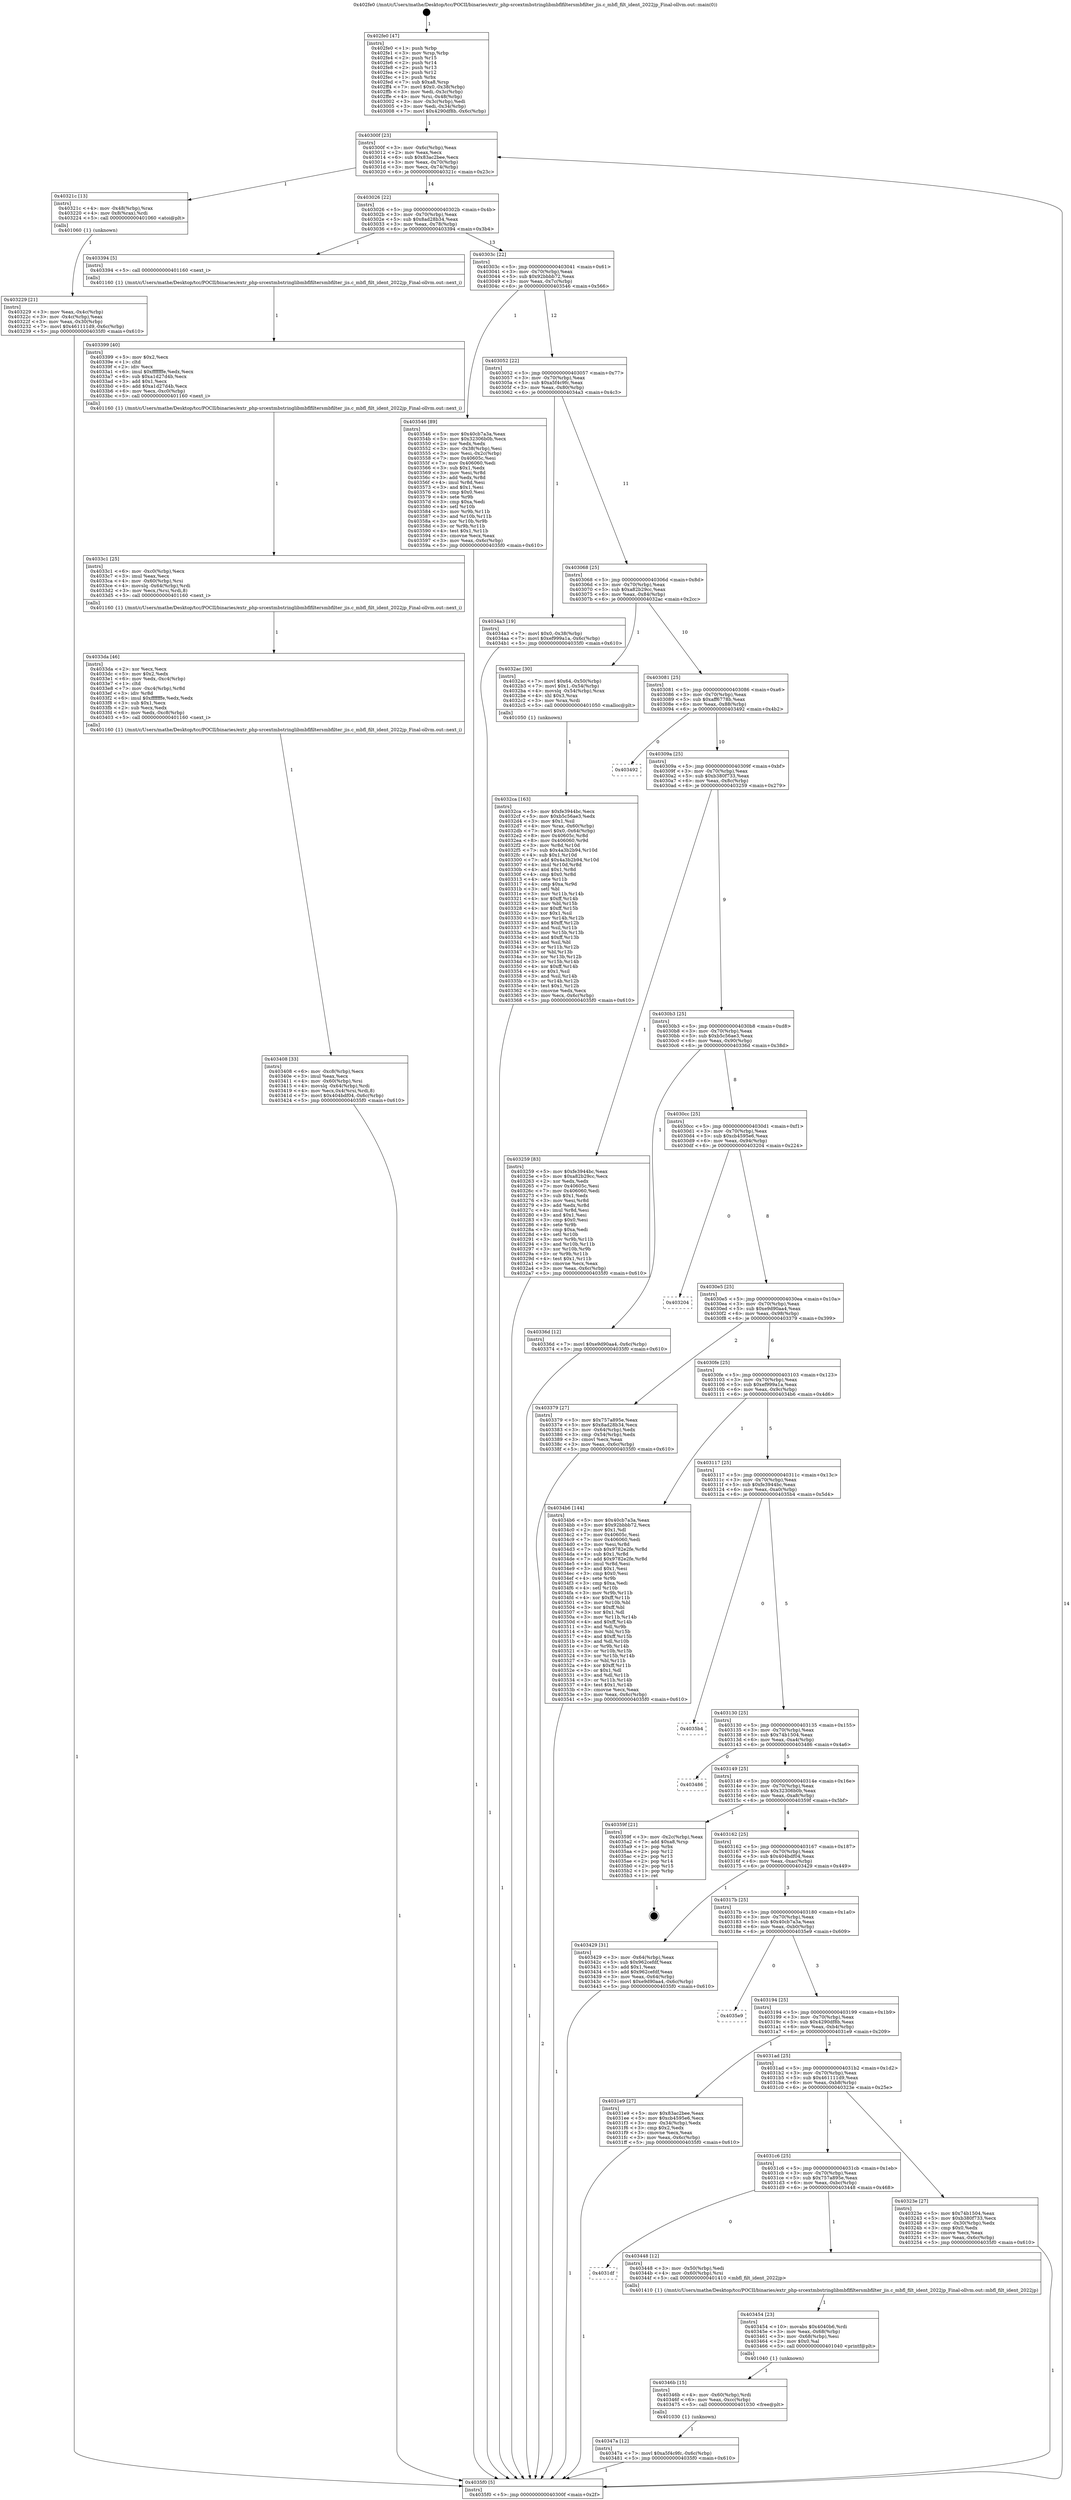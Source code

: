 digraph "0x402fe0" {
  label = "0x402fe0 (/mnt/c/Users/mathe/Desktop/tcc/POCII/binaries/extr_php-srcextmbstringlibmbflfiltersmbfilter_jis.c_mbfl_filt_ident_2022jp_Final-ollvm.out::main(0))"
  labelloc = "t"
  node[shape=record]

  Entry [label="",width=0.3,height=0.3,shape=circle,fillcolor=black,style=filled]
  "0x40300f" [label="{
     0x40300f [23]\l
     | [instrs]\l
     &nbsp;&nbsp;0x40300f \<+3\>: mov -0x6c(%rbp),%eax\l
     &nbsp;&nbsp;0x403012 \<+2\>: mov %eax,%ecx\l
     &nbsp;&nbsp;0x403014 \<+6\>: sub $0x83ac2bee,%ecx\l
     &nbsp;&nbsp;0x40301a \<+3\>: mov %eax,-0x70(%rbp)\l
     &nbsp;&nbsp;0x40301d \<+3\>: mov %ecx,-0x74(%rbp)\l
     &nbsp;&nbsp;0x403020 \<+6\>: je 000000000040321c \<main+0x23c\>\l
  }"]
  "0x40321c" [label="{
     0x40321c [13]\l
     | [instrs]\l
     &nbsp;&nbsp;0x40321c \<+4\>: mov -0x48(%rbp),%rax\l
     &nbsp;&nbsp;0x403220 \<+4\>: mov 0x8(%rax),%rdi\l
     &nbsp;&nbsp;0x403224 \<+5\>: call 0000000000401060 \<atoi@plt\>\l
     | [calls]\l
     &nbsp;&nbsp;0x401060 \{1\} (unknown)\l
  }"]
  "0x403026" [label="{
     0x403026 [22]\l
     | [instrs]\l
     &nbsp;&nbsp;0x403026 \<+5\>: jmp 000000000040302b \<main+0x4b\>\l
     &nbsp;&nbsp;0x40302b \<+3\>: mov -0x70(%rbp),%eax\l
     &nbsp;&nbsp;0x40302e \<+5\>: sub $0x8ad28b34,%eax\l
     &nbsp;&nbsp;0x403033 \<+3\>: mov %eax,-0x78(%rbp)\l
     &nbsp;&nbsp;0x403036 \<+6\>: je 0000000000403394 \<main+0x3b4\>\l
  }"]
  Exit [label="",width=0.3,height=0.3,shape=circle,fillcolor=black,style=filled,peripheries=2]
  "0x403394" [label="{
     0x403394 [5]\l
     | [instrs]\l
     &nbsp;&nbsp;0x403394 \<+5\>: call 0000000000401160 \<next_i\>\l
     | [calls]\l
     &nbsp;&nbsp;0x401160 \{1\} (/mnt/c/Users/mathe/Desktop/tcc/POCII/binaries/extr_php-srcextmbstringlibmbflfiltersmbfilter_jis.c_mbfl_filt_ident_2022jp_Final-ollvm.out::next_i)\l
  }"]
  "0x40303c" [label="{
     0x40303c [22]\l
     | [instrs]\l
     &nbsp;&nbsp;0x40303c \<+5\>: jmp 0000000000403041 \<main+0x61\>\l
     &nbsp;&nbsp;0x403041 \<+3\>: mov -0x70(%rbp),%eax\l
     &nbsp;&nbsp;0x403044 \<+5\>: sub $0x92bbbb72,%eax\l
     &nbsp;&nbsp;0x403049 \<+3\>: mov %eax,-0x7c(%rbp)\l
     &nbsp;&nbsp;0x40304c \<+6\>: je 0000000000403546 \<main+0x566\>\l
  }"]
  "0x40347a" [label="{
     0x40347a [12]\l
     | [instrs]\l
     &nbsp;&nbsp;0x40347a \<+7\>: movl $0xa5f4c9fc,-0x6c(%rbp)\l
     &nbsp;&nbsp;0x403481 \<+5\>: jmp 00000000004035f0 \<main+0x610\>\l
  }"]
  "0x403546" [label="{
     0x403546 [89]\l
     | [instrs]\l
     &nbsp;&nbsp;0x403546 \<+5\>: mov $0x40cb7a3a,%eax\l
     &nbsp;&nbsp;0x40354b \<+5\>: mov $0x32306b0b,%ecx\l
     &nbsp;&nbsp;0x403550 \<+2\>: xor %edx,%edx\l
     &nbsp;&nbsp;0x403552 \<+3\>: mov -0x38(%rbp),%esi\l
     &nbsp;&nbsp;0x403555 \<+3\>: mov %esi,-0x2c(%rbp)\l
     &nbsp;&nbsp;0x403558 \<+7\>: mov 0x40605c,%esi\l
     &nbsp;&nbsp;0x40355f \<+7\>: mov 0x406060,%edi\l
     &nbsp;&nbsp;0x403566 \<+3\>: sub $0x1,%edx\l
     &nbsp;&nbsp;0x403569 \<+3\>: mov %esi,%r8d\l
     &nbsp;&nbsp;0x40356c \<+3\>: add %edx,%r8d\l
     &nbsp;&nbsp;0x40356f \<+4\>: imul %r8d,%esi\l
     &nbsp;&nbsp;0x403573 \<+3\>: and $0x1,%esi\l
     &nbsp;&nbsp;0x403576 \<+3\>: cmp $0x0,%esi\l
     &nbsp;&nbsp;0x403579 \<+4\>: sete %r9b\l
     &nbsp;&nbsp;0x40357d \<+3\>: cmp $0xa,%edi\l
     &nbsp;&nbsp;0x403580 \<+4\>: setl %r10b\l
     &nbsp;&nbsp;0x403584 \<+3\>: mov %r9b,%r11b\l
     &nbsp;&nbsp;0x403587 \<+3\>: and %r10b,%r11b\l
     &nbsp;&nbsp;0x40358a \<+3\>: xor %r10b,%r9b\l
     &nbsp;&nbsp;0x40358d \<+3\>: or %r9b,%r11b\l
     &nbsp;&nbsp;0x403590 \<+4\>: test $0x1,%r11b\l
     &nbsp;&nbsp;0x403594 \<+3\>: cmovne %ecx,%eax\l
     &nbsp;&nbsp;0x403597 \<+3\>: mov %eax,-0x6c(%rbp)\l
     &nbsp;&nbsp;0x40359a \<+5\>: jmp 00000000004035f0 \<main+0x610\>\l
  }"]
  "0x403052" [label="{
     0x403052 [22]\l
     | [instrs]\l
     &nbsp;&nbsp;0x403052 \<+5\>: jmp 0000000000403057 \<main+0x77\>\l
     &nbsp;&nbsp;0x403057 \<+3\>: mov -0x70(%rbp),%eax\l
     &nbsp;&nbsp;0x40305a \<+5\>: sub $0xa5f4c9fc,%eax\l
     &nbsp;&nbsp;0x40305f \<+3\>: mov %eax,-0x80(%rbp)\l
     &nbsp;&nbsp;0x403062 \<+6\>: je 00000000004034a3 \<main+0x4c3\>\l
  }"]
  "0x40346b" [label="{
     0x40346b [15]\l
     | [instrs]\l
     &nbsp;&nbsp;0x40346b \<+4\>: mov -0x60(%rbp),%rdi\l
     &nbsp;&nbsp;0x40346f \<+6\>: mov %eax,-0xcc(%rbp)\l
     &nbsp;&nbsp;0x403475 \<+5\>: call 0000000000401030 \<free@plt\>\l
     | [calls]\l
     &nbsp;&nbsp;0x401030 \{1\} (unknown)\l
  }"]
  "0x4034a3" [label="{
     0x4034a3 [19]\l
     | [instrs]\l
     &nbsp;&nbsp;0x4034a3 \<+7\>: movl $0x0,-0x38(%rbp)\l
     &nbsp;&nbsp;0x4034aa \<+7\>: movl $0xef999a1a,-0x6c(%rbp)\l
     &nbsp;&nbsp;0x4034b1 \<+5\>: jmp 00000000004035f0 \<main+0x610\>\l
  }"]
  "0x403068" [label="{
     0x403068 [25]\l
     | [instrs]\l
     &nbsp;&nbsp;0x403068 \<+5\>: jmp 000000000040306d \<main+0x8d\>\l
     &nbsp;&nbsp;0x40306d \<+3\>: mov -0x70(%rbp),%eax\l
     &nbsp;&nbsp;0x403070 \<+5\>: sub $0xa82b29cc,%eax\l
     &nbsp;&nbsp;0x403075 \<+6\>: mov %eax,-0x84(%rbp)\l
     &nbsp;&nbsp;0x40307b \<+6\>: je 00000000004032ac \<main+0x2cc\>\l
  }"]
  "0x403454" [label="{
     0x403454 [23]\l
     | [instrs]\l
     &nbsp;&nbsp;0x403454 \<+10\>: movabs $0x4040b6,%rdi\l
     &nbsp;&nbsp;0x40345e \<+3\>: mov %eax,-0x68(%rbp)\l
     &nbsp;&nbsp;0x403461 \<+3\>: mov -0x68(%rbp),%esi\l
     &nbsp;&nbsp;0x403464 \<+2\>: mov $0x0,%al\l
     &nbsp;&nbsp;0x403466 \<+5\>: call 0000000000401040 \<printf@plt\>\l
     | [calls]\l
     &nbsp;&nbsp;0x401040 \{1\} (unknown)\l
  }"]
  "0x4032ac" [label="{
     0x4032ac [30]\l
     | [instrs]\l
     &nbsp;&nbsp;0x4032ac \<+7\>: movl $0x64,-0x50(%rbp)\l
     &nbsp;&nbsp;0x4032b3 \<+7\>: movl $0x1,-0x54(%rbp)\l
     &nbsp;&nbsp;0x4032ba \<+4\>: movslq -0x54(%rbp),%rax\l
     &nbsp;&nbsp;0x4032be \<+4\>: shl $0x3,%rax\l
     &nbsp;&nbsp;0x4032c2 \<+3\>: mov %rax,%rdi\l
     &nbsp;&nbsp;0x4032c5 \<+5\>: call 0000000000401050 \<malloc@plt\>\l
     | [calls]\l
     &nbsp;&nbsp;0x401050 \{1\} (unknown)\l
  }"]
  "0x403081" [label="{
     0x403081 [25]\l
     | [instrs]\l
     &nbsp;&nbsp;0x403081 \<+5\>: jmp 0000000000403086 \<main+0xa6\>\l
     &nbsp;&nbsp;0x403086 \<+3\>: mov -0x70(%rbp),%eax\l
     &nbsp;&nbsp;0x403089 \<+5\>: sub $0xaff6778b,%eax\l
     &nbsp;&nbsp;0x40308e \<+6\>: mov %eax,-0x88(%rbp)\l
     &nbsp;&nbsp;0x403094 \<+6\>: je 0000000000403492 \<main+0x4b2\>\l
  }"]
  "0x4031df" [label="{
     0x4031df\l
  }", style=dashed]
  "0x403492" [label="{
     0x403492\l
  }", style=dashed]
  "0x40309a" [label="{
     0x40309a [25]\l
     | [instrs]\l
     &nbsp;&nbsp;0x40309a \<+5\>: jmp 000000000040309f \<main+0xbf\>\l
     &nbsp;&nbsp;0x40309f \<+3\>: mov -0x70(%rbp),%eax\l
     &nbsp;&nbsp;0x4030a2 \<+5\>: sub $0xb380f733,%eax\l
     &nbsp;&nbsp;0x4030a7 \<+6\>: mov %eax,-0x8c(%rbp)\l
     &nbsp;&nbsp;0x4030ad \<+6\>: je 0000000000403259 \<main+0x279\>\l
  }"]
  "0x403448" [label="{
     0x403448 [12]\l
     | [instrs]\l
     &nbsp;&nbsp;0x403448 \<+3\>: mov -0x50(%rbp),%edi\l
     &nbsp;&nbsp;0x40344b \<+4\>: mov -0x60(%rbp),%rsi\l
     &nbsp;&nbsp;0x40344f \<+5\>: call 0000000000401410 \<mbfl_filt_ident_2022jp\>\l
     | [calls]\l
     &nbsp;&nbsp;0x401410 \{1\} (/mnt/c/Users/mathe/Desktop/tcc/POCII/binaries/extr_php-srcextmbstringlibmbflfiltersmbfilter_jis.c_mbfl_filt_ident_2022jp_Final-ollvm.out::mbfl_filt_ident_2022jp)\l
  }"]
  "0x403259" [label="{
     0x403259 [83]\l
     | [instrs]\l
     &nbsp;&nbsp;0x403259 \<+5\>: mov $0xfe3944bc,%eax\l
     &nbsp;&nbsp;0x40325e \<+5\>: mov $0xa82b29cc,%ecx\l
     &nbsp;&nbsp;0x403263 \<+2\>: xor %edx,%edx\l
     &nbsp;&nbsp;0x403265 \<+7\>: mov 0x40605c,%esi\l
     &nbsp;&nbsp;0x40326c \<+7\>: mov 0x406060,%edi\l
     &nbsp;&nbsp;0x403273 \<+3\>: sub $0x1,%edx\l
     &nbsp;&nbsp;0x403276 \<+3\>: mov %esi,%r8d\l
     &nbsp;&nbsp;0x403279 \<+3\>: add %edx,%r8d\l
     &nbsp;&nbsp;0x40327c \<+4\>: imul %r8d,%esi\l
     &nbsp;&nbsp;0x403280 \<+3\>: and $0x1,%esi\l
     &nbsp;&nbsp;0x403283 \<+3\>: cmp $0x0,%esi\l
     &nbsp;&nbsp;0x403286 \<+4\>: sete %r9b\l
     &nbsp;&nbsp;0x40328a \<+3\>: cmp $0xa,%edi\l
     &nbsp;&nbsp;0x40328d \<+4\>: setl %r10b\l
     &nbsp;&nbsp;0x403291 \<+3\>: mov %r9b,%r11b\l
     &nbsp;&nbsp;0x403294 \<+3\>: and %r10b,%r11b\l
     &nbsp;&nbsp;0x403297 \<+3\>: xor %r10b,%r9b\l
     &nbsp;&nbsp;0x40329a \<+3\>: or %r9b,%r11b\l
     &nbsp;&nbsp;0x40329d \<+4\>: test $0x1,%r11b\l
     &nbsp;&nbsp;0x4032a1 \<+3\>: cmovne %ecx,%eax\l
     &nbsp;&nbsp;0x4032a4 \<+3\>: mov %eax,-0x6c(%rbp)\l
     &nbsp;&nbsp;0x4032a7 \<+5\>: jmp 00000000004035f0 \<main+0x610\>\l
  }"]
  "0x4030b3" [label="{
     0x4030b3 [25]\l
     | [instrs]\l
     &nbsp;&nbsp;0x4030b3 \<+5\>: jmp 00000000004030b8 \<main+0xd8\>\l
     &nbsp;&nbsp;0x4030b8 \<+3\>: mov -0x70(%rbp),%eax\l
     &nbsp;&nbsp;0x4030bb \<+5\>: sub $0xb5c56ae3,%eax\l
     &nbsp;&nbsp;0x4030c0 \<+6\>: mov %eax,-0x90(%rbp)\l
     &nbsp;&nbsp;0x4030c6 \<+6\>: je 000000000040336d \<main+0x38d\>\l
  }"]
  "0x403408" [label="{
     0x403408 [33]\l
     | [instrs]\l
     &nbsp;&nbsp;0x403408 \<+6\>: mov -0xc8(%rbp),%ecx\l
     &nbsp;&nbsp;0x40340e \<+3\>: imul %eax,%ecx\l
     &nbsp;&nbsp;0x403411 \<+4\>: mov -0x60(%rbp),%rsi\l
     &nbsp;&nbsp;0x403415 \<+4\>: movslq -0x64(%rbp),%rdi\l
     &nbsp;&nbsp;0x403419 \<+4\>: mov %ecx,0x4(%rsi,%rdi,8)\l
     &nbsp;&nbsp;0x40341d \<+7\>: movl $0x404bdf04,-0x6c(%rbp)\l
     &nbsp;&nbsp;0x403424 \<+5\>: jmp 00000000004035f0 \<main+0x610\>\l
  }"]
  "0x40336d" [label="{
     0x40336d [12]\l
     | [instrs]\l
     &nbsp;&nbsp;0x40336d \<+7\>: movl $0xe9d90aa4,-0x6c(%rbp)\l
     &nbsp;&nbsp;0x403374 \<+5\>: jmp 00000000004035f0 \<main+0x610\>\l
  }"]
  "0x4030cc" [label="{
     0x4030cc [25]\l
     | [instrs]\l
     &nbsp;&nbsp;0x4030cc \<+5\>: jmp 00000000004030d1 \<main+0xf1\>\l
     &nbsp;&nbsp;0x4030d1 \<+3\>: mov -0x70(%rbp),%eax\l
     &nbsp;&nbsp;0x4030d4 \<+5\>: sub $0xcb4595e6,%eax\l
     &nbsp;&nbsp;0x4030d9 \<+6\>: mov %eax,-0x94(%rbp)\l
     &nbsp;&nbsp;0x4030df \<+6\>: je 0000000000403204 \<main+0x224\>\l
  }"]
  "0x4033da" [label="{
     0x4033da [46]\l
     | [instrs]\l
     &nbsp;&nbsp;0x4033da \<+2\>: xor %ecx,%ecx\l
     &nbsp;&nbsp;0x4033dc \<+5\>: mov $0x2,%edx\l
     &nbsp;&nbsp;0x4033e1 \<+6\>: mov %edx,-0xc4(%rbp)\l
     &nbsp;&nbsp;0x4033e7 \<+1\>: cltd\l
     &nbsp;&nbsp;0x4033e8 \<+7\>: mov -0xc4(%rbp),%r8d\l
     &nbsp;&nbsp;0x4033ef \<+3\>: idiv %r8d\l
     &nbsp;&nbsp;0x4033f2 \<+6\>: imul $0xfffffffe,%edx,%edx\l
     &nbsp;&nbsp;0x4033f8 \<+3\>: sub $0x1,%ecx\l
     &nbsp;&nbsp;0x4033fb \<+2\>: sub %ecx,%edx\l
     &nbsp;&nbsp;0x4033fd \<+6\>: mov %edx,-0xc8(%rbp)\l
     &nbsp;&nbsp;0x403403 \<+5\>: call 0000000000401160 \<next_i\>\l
     | [calls]\l
     &nbsp;&nbsp;0x401160 \{1\} (/mnt/c/Users/mathe/Desktop/tcc/POCII/binaries/extr_php-srcextmbstringlibmbflfiltersmbfilter_jis.c_mbfl_filt_ident_2022jp_Final-ollvm.out::next_i)\l
  }"]
  "0x403204" [label="{
     0x403204\l
  }", style=dashed]
  "0x4030e5" [label="{
     0x4030e5 [25]\l
     | [instrs]\l
     &nbsp;&nbsp;0x4030e5 \<+5\>: jmp 00000000004030ea \<main+0x10a\>\l
     &nbsp;&nbsp;0x4030ea \<+3\>: mov -0x70(%rbp),%eax\l
     &nbsp;&nbsp;0x4030ed \<+5\>: sub $0xe9d90aa4,%eax\l
     &nbsp;&nbsp;0x4030f2 \<+6\>: mov %eax,-0x98(%rbp)\l
     &nbsp;&nbsp;0x4030f8 \<+6\>: je 0000000000403379 \<main+0x399\>\l
  }"]
  "0x4033c1" [label="{
     0x4033c1 [25]\l
     | [instrs]\l
     &nbsp;&nbsp;0x4033c1 \<+6\>: mov -0xc0(%rbp),%ecx\l
     &nbsp;&nbsp;0x4033c7 \<+3\>: imul %eax,%ecx\l
     &nbsp;&nbsp;0x4033ca \<+4\>: mov -0x60(%rbp),%rsi\l
     &nbsp;&nbsp;0x4033ce \<+4\>: movslq -0x64(%rbp),%rdi\l
     &nbsp;&nbsp;0x4033d2 \<+3\>: mov %ecx,(%rsi,%rdi,8)\l
     &nbsp;&nbsp;0x4033d5 \<+5\>: call 0000000000401160 \<next_i\>\l
     | [calls]\l
     &nbsp;&nbsp;0x401160 \{1\} (/mnt/c/Users/mathe/Desktop/tcc/POCII/binaries/extr_php-srcextmbstringlibmbflfiltersmbfilter_jis.c_mbfl_filt_ident_2022jp_Final-ollvm.out::next_i)\l
  }"]
  "0x403379" [label="{
     0x403379 [27]\l
     | [instrs]\l
     &nbsp;&nbsp;0x403379 \<+5\>: mov $0x757a895e,%eax\l
     &nbsp;&nbsp;0x40337e \<+5\>: mov $0x8ad28b34,%ecx\l
     &nbsp;&nbsp;0x403383 \<+3\>: mov -0x64(%rbp),%edx\l
     &nbsp;&nbsp;0x403386 \<+3\>: cmp -0x54(%rbp),%edx\l
     &nbsp;&nbsp;0x403389 \<+3\>: cmovl %ecx,%eax\l
     &nbsp;&nbsp;0x40338c \<+3\>: mov %eax,-0x6c(%rbp)\l
     &nbsp;&nbsp;0x40338f \<+5\>: jmp 00000000004035f0 \<main+0x610\>\l
  }"]
  "0x4030fe" [label="{
     0x4030fe [25]\l
     | [instrs]\l
     &nbsp;&nbsp;0x4030fe \<+5\>: jmp 0000000000403103 \<main+0x123\>\l
     &nbsp;&nbsp;0x403103 \<+3\>: mov -0x70(%rbp),%eax\l
     &nbsp;&nbsp;0x403106 \<+5\>: sub $0xef999a1a,%eax\l
     &nbsp;&nbsp;0x40310b \<+6\>: mov %eax,-0x9c(%rbp)\l
     &nbsp;&nbsp;0x403111 \<+6\>: je 00000000004034b6 \<main+0x4d6\>\l
  }"]
  "0x403399" [label="{
     0x403399 [40]\l
     | [instrs]\l
     &nbsp;&nbsp;0x403399 \<+5\>: mov $0x2,%ecx\l
     &nbsp;&nbsp;0x40339e \<+1\>: cltd\l
     &nbsp;&nbsp;0x40339f \<+2\>: idiv %ecx\l
     &nbsp;&nbsp;0x4033a1 \<+6\>: imul $0xfffffffe,%edx,%ecx\l
     &nbsp;&nbsp;0x4033a7 \<+6\>: sub $0xa1d27d4b,%ecx\l
     &nbsp;&nbsp;0x4033ad \<+3\>: add $0x1,%ecx\l
     &nbsp;&nbsp;0x4033b0 \<+6\>: add $0xa1d27d4b,%ecx\l
     &nbsp;&nbsp;0x4033b6 \<+6\>: mov %ecx,-0xc0(%rbp)\l
     &nbsp;&nbsp;0x4033bc \<+5\>: call 0000000000401160 \<next_i\>\l
     | [calls]\l
     &nbsp;&nbsp;0x401160 \{1\} (/mnt/c/Users/mathe/Desktop/tcc/POCII/binaries/extr_php-srcextmbstringlibmbflfiltersmbfilter_jis.c_mbfl_filt_ident_2022jp_Final-ollvm.out::next_i)\l
  }"]
  "0x4034b6" [label="{
     0x4034b6 [144]\l
     | [instrs]\l
     &nbsp;&nbsp;0x4034b6 \<+5\>: mov $0x40cb7a3a,%eax\l
     &nbsp;&nbsp;0x4034bb \<+5\>: mov $0x92bbbb72,%ecx\l
     &nbsp;&nbsp;0x4034c0 \<+2\>: mov $0x1,%dl\l
     &nbsp;&nbsp;0x4034c2 \<+7\>: mov 0x40605c,%esi\l
     &nbsp;&nbsp;0x4034c9 \<+7\>: mov 0x406060,%edi\l
     &nbsp;&nbsp;0x4034d0 \<+3\>: mov %esi,%r8d\l
     &nbsp;&nbsp;0x4034d3 \<+7\>: sub $0x9782e2fe,%r8d\l
     &nbsp;&nbsp;0x4034da \<+4\>: sub $0x1,%r8d\l
     &nbsp;&nbsp;0x4034de \<+7\>: add $0x9782e2fe,%r8d\l
     &nbsp;&nbsp;0x4034e5 \<+4\>: imul %r8d,%esi\l
     &nbsp;&nbsp;0x4034e9 \<+3\>: and $0x1,%esi\l
     &nbsp;&nbsp;0x4034ec \<+3\>: cmp $0x0,%esi\l
     &nbsp;&nbsp;0x4034ef \<+4\>: sete %r9b\l
     &nbsp;&nbsp;0x4034f3 \<+3\>: cmp $0xa,%edi\l
     &nbsp;&nbsp;0x4034f6 \<+4\>: setl %r10b\l
     &nbsp;&nbsp;0x4034fa \<+3\>: mov %r9b,%r11b\l
     &nbsp;&nbsp;0x4034fd \<+4\>: xor $0xff,%r11b\l
     &nbsp;&nbsp;0x403501 \<+3\>: mov %r10b,%bl\l
     &nbsp;&nbsp;0x403504 \<+3\>: xor $0xff,%bl\l
     &nbsp;&nbsp;0x403507 \<+3\>: xor $0x1,%dl\l
     &nbsp;&nbsp;0x40350a \<+3\>: mov %r11b,%r14b\l
     &nbsp;&nbsp;0x40350d \<+4\>: and $0xff,%r14b\l
     &nbsp;&nbsp;0x403511 \<+3\>: and %dl,%r9b\l
     &nbsp;&nbsp;0x403514 \<+3\>: mov %bl,%r15b\l
     &nbsp;&nbsp;0x403517 \<+4\>: and $0xff,%r15b\l
     &nbsp;&nbsp;0x40351b \<+3\>: and %dl,%r10b\l
     &nbsp;&nbsp;0x40351e \<+3\>: or %r9b,%r14b\l
     &nbsp;&nbsp;0x403521 \<+3\>: or %r10b,%r15b\l
     &nbsp;&nbsp;0x403524 \<+3\>: xor %r15b,%r14b\l
     &nbsp;&nbsp;0x403527 \<+3\>: or %bl,%r11b\l
     &nbsp;&nbsp;0x40352a \<+4\>: xor $0xff,%r11b\l
     &nbsp;&nbsp;0x40352e \<+3\>: or $0x1,%dl\l
     &nbsp;&nbsp;0x403531 \<+3\>: and %dl,%r11b\l
     &nbsp;&nbsp;0x403534 \<+3\>: or %r11b,%r14b\l
     &nbsp;&nbsp;0x403537 \<+4\>: test $0x1,%r14b\l
     &nbsp;&nbsp;0x40353b \<+3\>: cmovne %ecx,%eax\l
     &nbsp;&nbsp;0x40353e \<+3\>: mov %eax,-0x6c(%rbp)\l
     &nbsp;&nbsp;0x403541 \<+5\>: jmp 00000000004035f0 \<main+0x610\>\l
  }"]
  "0x403117" [label="{
     0x403117 [25]\l
     | [instrs]\l
     &nbsp;&nbsp;0x403117 \<+5\>: jmp 000000000040311c \<main+0x13c\>\l
     &nbsp;&nbsp;0x40311c \<+3\>: mov -0x70(%rbp),%eax\l
     &nbsp;&nbsp;0x40311f \<+5\>: sub $0xfe3944bc,%eax\l
     &nbsp;&nbsp;0x403124 \<+6\>: mov %eax,-0xa0(%rbp)\l
     &nbsp;&nbsp;0x40312a \<+6\>: je 00000000004035b4 \<main+0x5d4\>\l
  }"]
  "0x4032ca" [label="{
     0x4032ca [163]\l
     | [instrs]\l
     &nbsp;&nbsp;0x4032ca \<+5\>: mov $0xfe3944bc,%ecx\l
     &nbsp;&nbsp;0x4032cf \<+5\>: mov $0xb5c56ae3,%edx\l
     &nbsp;&nbsp;0x4032d4 \<+3\>: mov $0x1,%sil\l
     &nbsp;&nbsp;0x4032d7 \<+4\>: mov %rax,-0x60(%rbp)\l
     &nbsp;&nbsp;0x4032db \<+7\>: movl $0x0,-0x64(%rbp)\l
     &nbsp;&nbsp;0x4032e2 \<+8\>: mov 0x40605c,%r8d\l
     &nbsp;&nbsp;0x4032ea \<+8\>: mov 0x406060,%r9d\l
     &nbsp;&nbsp;0x4032f2 \<+3\>: mov %r8d,%r10d\l
     &nbsp;&nbsp;0x4032f5 \<+7\>: sub $0x4a3b2b94,%r10d\l
     &nbsp;&nbsp;0x4032fc \<+4\>: sub $0x1,%r10d\l
     &nbsp;&nbsp;0x403300 \<+7\>: add $0x4a3b2b94,%r10d\l
     &nbsp;&nbsp;0x403307 \<+4\>: imul %r10d,%r8d\l
     &nbsp;&nbsp;0x40330b \<+4\>: and $0x1,%r8d\l
     &nbsp;&nbsp;0x40330f \<+4\>: cmp $0x0,%r8d\l
     &nbsp;&nbsp;0x403313 \<+4\>: sete %r11b\l
     &nbsp;&nbsp;0x403317 \<+4\>: cmp $0xa,%r9d\l
     &nbsp;&nbsp;0x40331b \<+3\>: setl %bl\l
     &nbsp;&nbsp;0x40331e \<+3\>: mov %r11b,%r14b\l
     &nbsp;&nbsp;0x403321 \<+4\>: xor $0xff,%r14b\l
     &nbsp;&nbsp;0x403325 \<+3\>: mov %bl,%r15b\l
     &nbsp;&nbsp;0x403328 \<+4\>: xor $0xff,%r15b\l
     &nbsp;&nbsp;0x40332c \<+4\>: xor $0x1,%sil\l
     &nbsp;&nbsp;0x403330 \<+3\>: mov %r14b,%r12b\l
     &nbsp;&nbsp;0x403333 \<+4\>: and $0xff,%r12b\l
     &nbsp;&nbsp;0x403337 \<+3\>: and %sil,%r11b\l
     &nbsp;&nbsp;0x40333a \<+3\>: mov %r15b,%r13b\l
     &nbsp;&nbsp;0x40333d \<+4\>: and $0xff,%r13b\l
     &nbsp;&nbsp;0x403341 \<+3\>: and %sil,%bl\l
     &nbsp;&nbsp;0x403344 \<+3\>: or %r11b,%r12b\l
     &nbsp;&nbsp;0x403347 \<+3\>: or %bl,%r13b\l
     &nbsp;&nbsp;0x40334a \<+3\>: xor %r13b,%r12b\l
     &nbsp;&nbsp;0x40334d \<+3\>: or %r15b,%r14b\l
     &nbsp;&nbsp;0x403350 \<+4\>: xor $0xff,%r14b\l
     &nbsp;&nbsp;0x403354 \<+4\>: or $0x1,%sil\l
     &nbsp;&nbsp;0x403358 \<+3\>: and %sil,%r14b\l
     &nbsp;&nbsp;0x40335b \<+3\>: or %r14b,%r12b\l
     &nbsp;&nbsp;0x40335e \<+4\>: test $0x1,%r12b\l
     &nbsp;&nbsp;0x403362 \<+3\>: cmovne %edx,%ecx\l
     &nbsp;&nbsp;0x403365 \<+3\>: mov %ecx,-0x6c(%rbp)\l
     &nbsp;&nbsp;0x403368 \<+5\>: jmp 00000000004035f0 \<main+0x610\>\l
  }"]
  "0x4035b4" [label="{
     0x4035b4\l
  }", style=dashed]
  "0x403130" [label="{
     0x403130 [25]\l
     | [instrs]\l
     &nbsp;&nbsp;0x403130 \<+5\>: jmp 0000000000403135 \<main+0x155\>\l
     &nbsp;&nbsp;0x403135 \<+3\>: mov -0x70(%rbp),%eax\l
     &nbsp;&nbsp;0x403138 \<+5\>: sub $0x74b1504,%eax\l
     &nbsp;&nbsp;0x40313d \<+6\>: mov %eax,-0xa4(%rbp)\l
     &nbsp;&nbsp;0x403143 \<+6\>: je 0000000000403486 \<main+0x4a6\>\l
  }"]
  "0x4031c6" [label="{
     0x4031c6 [25]\l
     | [instrs]\l
     &nbsp;&nbsp;0x4031c6 \<+5\>: jmp 00000000004031cb \<main+0x1eb\>\l
     &nbsp;&nbsp;0x4031cb \<+3\>: mov -0x70(%rbp),%eax\l
     &nbsp;&nbsp;0x4031ce \<+5\>: sub $0x757a895e,%eax\l
     &nbsp;&nbsp;0x4031d3 \<+6\>: mov %eax,-0xbc(%rbp)\l
     &nbsp;&nbsp;0x4031d9 \<+6\>: je 0000000000403448 \<main+0x468\>\l
  }"]
  "0x403486" [label="{
     0x403486\l
  }", style=dashed]
  "0x403149" [label="{
     0x403149 [25]\l
     | [instrs]\l
     &nbsp;&nbsp;0x403149 \<+5\>: jmp 000000000040314e \<main+0x16e\>\l
     &nbsp;&nbsp;0x40314e \<+3\>: mov -0x70(%rbp),%eax\l
     &nbsp;&nbsp;0x403151 \<+5\>: sub $0x32306b0b,%eax\l
     &nbsp;&nbsp;0x403156 \<+6\>: mov %eax,-0xa8(%rbp)\l
     &nbsp;&nbsp;0x40315c \<+6\>: je 000000000040359f \<main+0x5bf\>\l
  }"]
  "0x40323e" [label="{
     0x40323e [27]\l
     | [instrs]\l
     &nbsp;&nbsp;0x40323e \<+5\>: mov $0x74b1504,%eax\l
     &nbsp;&nbsp;0x403243 \<+5\>: mov $0xb380f733,%ecx\l
     &nbsp;&nbsp;0x403248 \<+3\>: mov -0x30(%rbp),%edx\l
     &nbsp;&nbsp;0x40324b \<+3\>: cmp $0x0,%edx\l
     &nbsp;&nbsp;0x40324e \<+3\>: cmove %ecx,%eax\l
     &nbsp;&nbsp;0x403251 \<+3\>: mov %eax,-0x6c(%rbp)\l
     &nbsp;&nbsp;0x403254 \<+5\>: jmp 00000000004035f0 \<main+0x610\>\l
  }"]
  "0x40359f" [label="{
     0x40359f [21]\l
     | [instrs]\l
     &nbsp;&nbsp;0x40359f \<+3\>: mov -0x2c(%rbp),%eax\l
     &nbsp;&nbsp;0x4035a2 \<+7\>: add $0xa8,%rsp\l
     &nbsp;&nbsp;0x4035a9 \<+1\>: pop %rbx\l
     &nbsp;&nbsp;0x4035aa \<+2\>: pop %r12\l
     &nbsp;&nbsp;0x4035ac \<+2\>: pop %r13\l
     &nbsp;&nbsp;0x4035ae \<+2\>: pop %r14\l
     &nbsp;&nbsp;0x4035b0 \<+2\>: pop %r15\l
     &nbsp;&nbsp;0x4035b2 \<+1\>: pop %rbp\l
     &nbsp;&nbsp;0x4035b3 \<+1\>: ret\l
  }"]
  "0x403162" [label="{
     0x403162 [25]\l
     | [instrs]\l
     &nbsp;&nbsp;0x403162 \<+5\>: jmp 0000000000403167 \<main+0x187\>\l
     &nbsp;&nbsp;0x403167 \<+3\>: mov -0x70(%rbp),%eax\l
     &nbsp;&nbsp;0x40316a \<+5\>: sub $0x404bdf04,%eax\l
     &nbsp;&nbsp;0x40316f \<+6\>: mov %eax,-0xac(%rbp)\l
     &nbsp;&nbsp;0x403175 \<+6\>: je 0000000000403429 \<main+0x449\>\l
  }"]
  "0x403229" [label="{
     0x403229 [21]\l
     | [instrs]\l
     &nbsp;&nbsp;0x403229 \<+3\>: mov %eax,-0x4c(%rbp)\l
     &nbsp;&nbsp;0x40322c \<+3\>: mov -0x4c(%rbp),%eax\l
     &nbsp;&nbsp;0x40322f \<+3\>: mov %eax,-0x30(%rbp)\l
     &nbsp;&nbsp;0x403232 \<+7\>: movl $0x461111d9,-0x6c(%rbp)\l
     &nbsp;&nbsp;0x403239 \<+5\>: jmp 00000000004035f0 \<main+0x610\>\l
  }"]
  "0x403429" [label="{
     0x403429 [31]\l
     | [instrs]\l
     &nbsp;&nbsp;0x403429 \<+3\>: mov -0x64(%rbp),%eax\l
     &nbsp;&nbsp;0x40342c \<+5\>: sub $0x962cefdf,%eax\l
     &nbsp;&nbsp;0x403431 \<+3\>: add $0x1,%eax\l
     &nbsp;&nbsp;0x403434 \<+5\>: add $0x962cefdf,%eax\l
     &nbsp;&nbsp;0x403439 \<+3\>: mov %eax,-0x64(%rbp)\l
     &nbsp;&nbsp;0x40343c \<+7\>: movl $0xe9d90aa4,-0x6c(%rbp)\l
     &nbsp;&nbsp;0x403443 \<+5\>: jmp 00000000004035f0 \<main+0x610\>\l
  }"]
  "0x40317b" [label="{
     0x40317b [25]\l
     | [instrs]\l
     &nbsp;&nbsp;0x40317b \<+5\>: jmp 0000000000403180 \<main+0x1a0\>\l
     &nbsp;&nbsp;0x403180 \<+3\>: mov -0x70(%rbp),%eax\l
     &nbsp;&nbsp;0x403183 \<+5\>: sub $0x40cb7a3a,%eax\l
     &nbsp;&nbsp;0x403188 \<+6\>: mov %eax,-0xb0(%rbp)\l
     &nbsp;&nbsp;0x40318e \<+6\>: je 00000000004035e9 \<main+0x609\>\l
  }"]
  "0x402fe0" [label="{
     0x402fe0 [47]\l
     | [instrs]\l
     &nbsp;&nbsp;0x402fe0 \<+1\>: push %rbp\l
     &nbsp;&nbsp;0x402fe1 \<+3\>: mov %rsp,%rbp\l
     &nbsp;&nbsp;0x402fe4 \<+2\>: push %r15\l
     &nbsp;&nbsp;0x402fe6 \<+2\>: push %r14\l
     &nbsp;&nbsp;0x402fe8 \<+2\>: push %r13\l
     &nbsp;&nbsp;0x402fea \<+2\>: push %r12\l
     &nbsp;&nbsp;0x402fec \<+1\>: push %rbx\l
     &nbsp;&nbsp;0x402fed \<+7\>: sub $0xa8,%rsp\l
     &nbsp;&nbsp;0x402ff4 \<+7\>: movl $0x0,-0x38(%rbp)\l
     &nbsp;&nbsp;0x402ffb \<+3\>: mov %edi,-0x3c(%rbp)\l
     &nbsp;&nbsp;0x402ffe \<+4\>: mov %rsi,-0x48(%rbp)\l
     &nbsp;&nbsp;0x403002 \<+3\>: mov -0x3c(%rbp),%edi\l
     &nbsp;&nbsp;0x403005 \<+3\>: mov %edi,-0x34(%rbp)\l
     &nbsp;&nbsp;0x403008 \<+7\>: movl $0x4290df8b,-0x6c(%rbp)\l
  }"]
  "0x4035e9" [label="{
     0x4035e9\l
  }", style=dashed]
  "0x403194" [label="{
     0x403194 [25]\l
     | [instrs]\l
     &nbsp;&nbsp;0x403194 \<+5\>: jmp 0000000000403199 \<main+0x1b9\>\l
     &nbsp;&nbsp;0x403199 \<+3\>: mov -0x70(%rbp),%eax\l
     &nbsp;&nbsp;0x40319c \<+5\>: sub $0x4290df8b,%eax\l
     &nbsp;&nbsp;0x4031a1 \<+6\>: mov %eax,-0xb4(%rbp)\l
     &nbsp;&nbsp;0x4031a7 \<+6\>: je 00000000004031e9 \<main+0x209\>\l
  }"]
  "0x4035f0" [label="{
     0x4035f0 [5]\l
     | [instrs]\l
     &nbsp;&nbsp;0x4035f0 \<+5\>: jmp 000000000040300f \<main+0x2f\>\l
  }"]
  "0x4031e9" [label="{
     0x4031e9 [27]\l
     | [instrs]\l
     &nbsp;&nbsp;0x4031e9 \<+5\>: mov $0x83ac2bee,%eax\l
     &nbsp;&nbsp;0x4031ee \<+5\>: mov $0xcb4595e6,%ecx\l
     &nbsp;&nbsp;0x4031f3 \<+3\>: mov -0x34(%rbp),%edx\l
     &nbsp;&nbsp;0x4031f6 \<+3\>: cmp $0x2,%edx\l
     &nbsp;&nbsp;0x4031f9 \<+3\>: cmovne %ecx,%eax\l
     &nbsp;&nbsp;0x4031fc \<+3\>: mov %eax,-0x6c(%rbp)\l
     &nbsp;&nbsp;0x4031ff \<+5\>: jmp 00000000004035f0 \<main+0x610\>\l
  }"]
  "0x4031ad" [label="{
     0x4031ad [25]\l
     | [instrs]\l
     &nbsp;&nbsp;0x4031ad \<+5\>: jmp 00000000004031b2 \<main+0x1d2\>\l
     &nbsp;&nbsp;0x4031b2 \<+3\>: mov -0x70(%rbp),%eax\l
     &nbsp;&nbsp;0x4031b5 \<+5\>: sub $0x461111d9,%eax\l
     &nbsp;&nbsp;0x4031ba \<+6\>: mov %eax,-0xb8(%rbp)\l
     &nbsp;&nbsp;0x4031c0 \<+6\>: je 000000000040323e \<main+0x25e\>\l
  }"]
  Entry -> "0x402fe0" [label=" 1"]
  "0x40300f" -> "0x40321c" [label=" 1"]
  "0x40300f" -> "0x403026" [label=" 14"]
  "0x40359f" -> Exit [label=" 1"]
  "0x403026" -> "0x403394" [label=" 1"]
  "0x403026" -> "0x40303c" [label=" 13"]
  "0x403546" -> "0x4035f0" [label=" 1"]
  "0x40303c" -> "0x403546" [label=" 1"]
  "0x40303c" -> "0x403052" [label=" 12"]
  "0x4034b6" -> "0x4035f0" [label=" 1"]
  "0x403052" -> "0x4034a3" [label=" 1"]
  "0x403052" -> "0x403068" [label=" 11"]
  "0x4034a3" -> "0x4035f0" [label=" 1"]
  "0x403068" -> "0x4032ac" [label=" 1"]
  "0x403068" -> "0x403081" [label=" 10"]
  "0x40347a" -> "0x4035f0" [label=" 1"]
  "0x403081" -> "0x403492" [label=" 0"]
  "0x403081" -> "0x40309a" [label=" 10"]
  "0x40346b" -> "0x40347a" [label=" 1"]
  "0x40309a" -> "0x403259" [label=" 1"]
  "0x40309a" -> "0x4030b3" [label=" 9"]
  "0x403454" -> "0x40346b" [label=" 1"]
  "0x4030b3" -> "0x40336d" [label=" 1"]
  "0x4030b3" -> "0x4030cc" [label=" 8"]
  "0x4031c6" -> "0x4031df" [label=" 0"]
  "0x4030cc" -> "0x403204" [label=" 0"]
  "0x4030cc" -> "0x4030e5" [label=" 8"]
  "0x4031c6" -> "0x403448" [label=" 1"]
  "0x4030e5" -> "0x403379" [label=" 2"]
  "0x4030e5" -> "0x4030fe" [label=" 6"]
  "0x403448" -> "0x403454" [label=" 1"]
  "0x4030fe" -> "0x4034b6" [label=" 1"]
  "0x4030fe" -> "0x403117" [label=" 5"]
  "0x403429" -> "0x4035f0" [label=" 1"]
  "0x403117" -> "0x4035b4" [label=" 0"]
  "0x403117" -> "0x403130" [label=" 5"]
  "0x403408" -> "0x4035f0" [label=" 1"]
  "0x403130" -> "0x403486" [label=" 0"]
  "0x403130" -> "0x403149" [label=" 5"]
  "0x4033da" -> "0x403408" [label=" 1"]
  "0x403149" -> "0x40359f" [label=" 1"]
  "0x403149" -> "0x403162" [label=" 4"]
  "0x4033c1" -> "0x4033da" [label=" 1"]
  "0x403162" -> "0x403429" [label=" 1"]
  "0x403162" -> "0x40317b" [label=" 3"]
  "0x403394" -> "0x403399" [label=" 1"]
  "0x40317b" -> "0x4035e9" [label=" 0"]
  "0x40317b" -> "0x403194" [label=" 3"]
  "0x403379" -> "0x4035f0" [label=" 2"]
  "0x403194" -> "0x4031e9" [label=" 1"]
  "0x403194" -> "0x4031ad" [label=" 2"]
  "0x4031e9" -> "0x4035f0" [label=" 1"]
  "0x402fe0" -> "0x40300f" [label=" 1"]
  "0x4035f0" -> "0x40300f" [label=" 14"]
  "0x40321c" -> "0x403229" [label=" 1"]
  "0x403229" -> "0x4035f0" [label=" 1"]
  "0x403399" -> "0x4033c1" [label=" 1"]
  "0x4031ad" -> "0x40323e" [label=" 1"]
  "0x4031ad" -> "0x4031c6" [label=" 1"]
  "0x40323e" -> "0x4035f0" [label=" 1"]
  "0x403259" -> "0x4035f0" [label=" 1"]
  "0x4032ac" -> "0x4032ca" [label=" 1"]
  "0x4032ca" -> "0x4035f0" [label=" 1"]
  "0x40336d" -> "0x4035f0" [label=" 1"]
}
